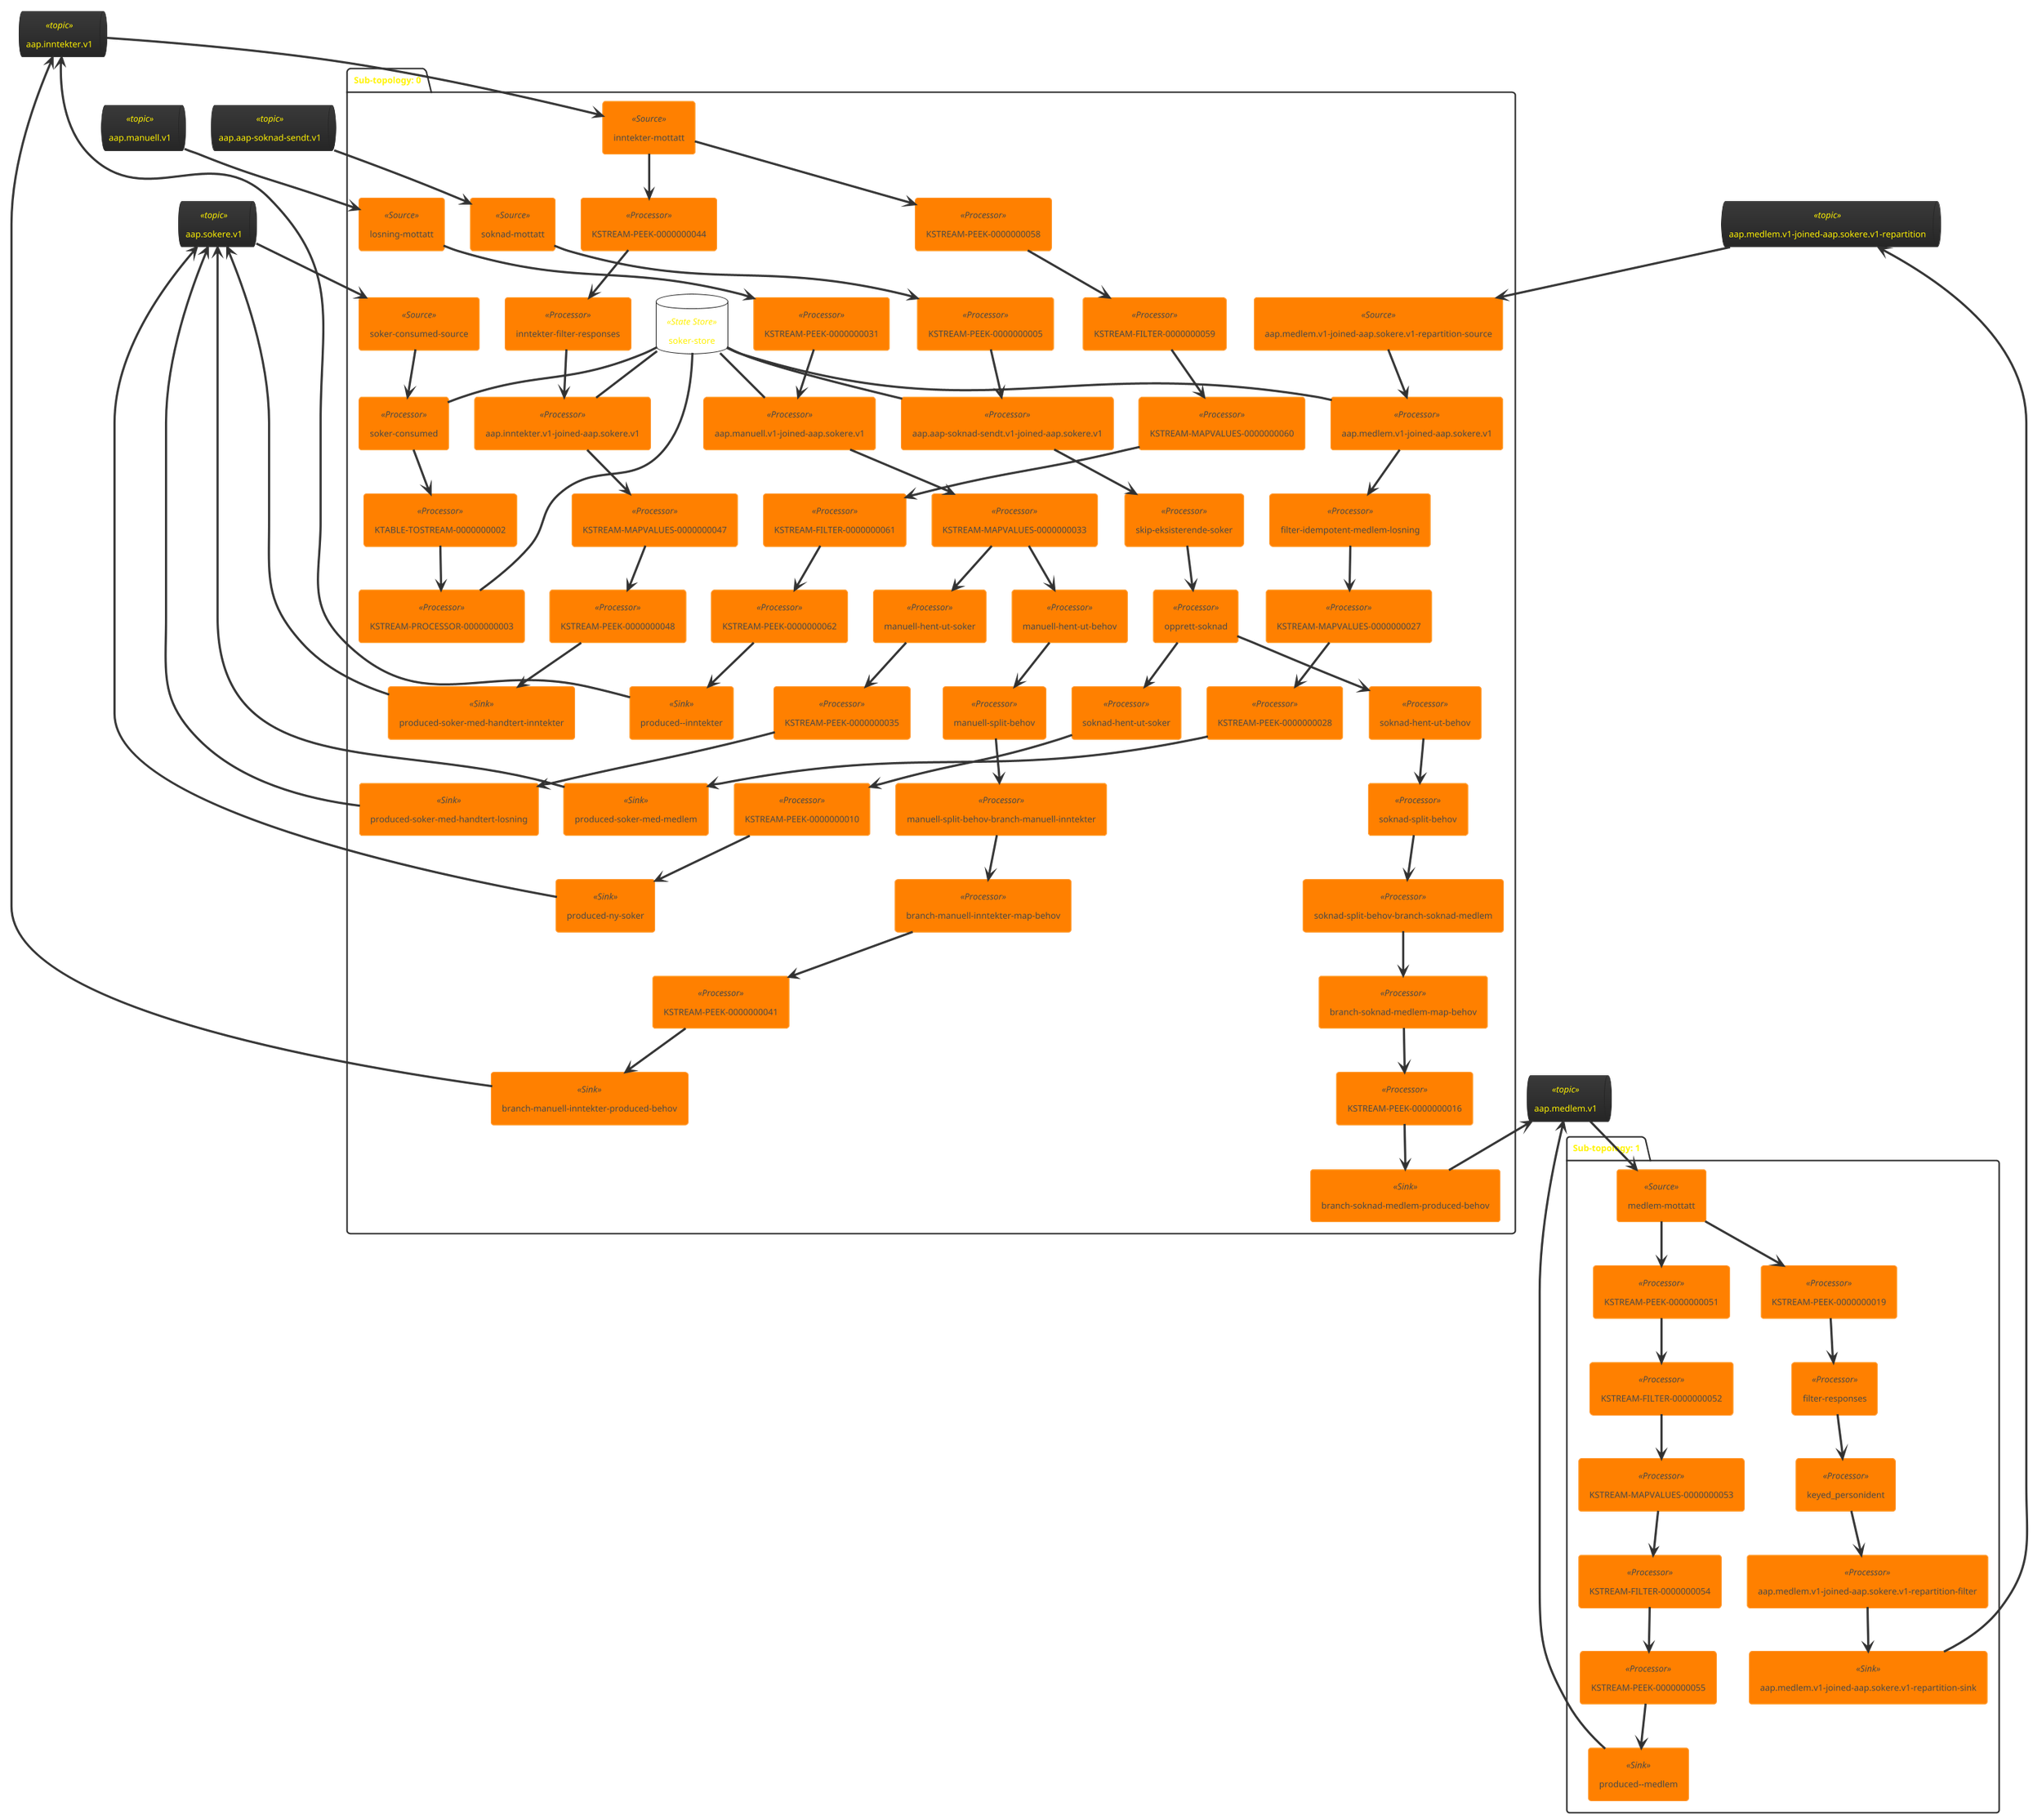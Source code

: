 @startuml
!theme black-knight
queue "aap.inntekter.v1" <<topic>> as aap_inntekter_v1
queue "aap.medlem.v1" <<topic>> as aap_medlem_v1
queue "aap.sokere.v1" <<topic>> as aap_sokere_v1
queue "aap.aap-soknad-sendt.v1" <<topic>> as aap_aap_soknad_sendt_v1
queue "aap.manuell.v1" <<topic>> as aap_manuell_v1
queue "aap.medlem.v1-joined-aap.sokere.v1-repartition" <<topic>> as aap_medlem_v1_joined_aap_sokere_v1_repartition
package "Sub-topology: 0" {
	database "soker-store" <<State Store>> as soker_store
	agent "soknad-mottatt" <<Source>> as soknad_mottatt
	agent "KSTREAM-PEEK-0000000005" <<Processor>> as KSTREAM_PEEK_0000000005
	agent "inntekter-mottatt" <<Source>> as inntekter_mottatt
	agent "losning-mottatt" <<Source>> as losning_mottatt
	agent "KSTREAM-PEEK-0000000031" <<Processor>> as KSTREAM_PEEK_0000000031
	agent "aap.aap-soknad-sendt.v1-joined-aap.sokere.v1" <<Processor>> as aap_aap_soknad_sendt_v1_joined_aap_sokere_v1
	agent "aap.manuell.v1-joined-aap.sokere.v1" <<Processor>> as aap_manuell_v1_joined_aap_sokere_v1
	agent "skip-eksisterende-soker" <<Processor>> as skip_eksisterende_soker
	agent "KSTREAM-MAPVALUES-0000000033" <<Processor>> as KSTREAM_MAPVALUES_0000000033
	agent "opprett-soknad" <<Processor>> as opprett_soknad
	agent "KSTREAM-PEEK-0000000044" <<Processor>> as KSTREAM_PEEK_0000000044
	agent "KSTREAM-PEEK-0000000058" <<Processor>> as KSTREAM_PEEK_0000000058
	agent "aap.medlem.v1-joined-aap.sokere.v1-repartition-source" <<Source>> as aap_medlem_v1_joined_aap_sokere_v1_repartition_source
	agent "manuell-hent-ut-behov" <<Processor>> as manuell_hent_ut_behov
	agent "soknad-hent-ut-behov" <<Processor>> as soknad_hent_ut_behov
	agent "KSTREAM-FILTER-0000000059" <<Processor>> as KSTREAM_FILTER_0000000059
	agent "aap.medlem.v1-joined-aap.sokere.v1" <<Processor>> as aap_medlem_v1_joined_aap_sokere_v1
	agent "inntekter-filter-responses" <<Processor>> as inntekter_filter_responses
	agent "manuell-split-behov" <<Processor>> as manuell_split_behov
	agent "soknad-split-behov" <<Processor>> as soknad_split_behov
	agent "KSTREAM-MAPVALUES-0000000060" <<Processor>> as KSTREAM_MAPVALUES_0000000060
	agent "aap.inntekter.v1-joined-aap.sokere.v1" <<Processor>> as aap_inntekter_v1_joined_aap_sokere_v1
	agent "filter-idempotent-medlem-losning" <<Processor>> as filter_idempotent_medlem_losning
	agent "manuell-split-behov-branch-manuell-inntekter" <<Processor>> as manuell_split_behov_branch_manuell_inntekter
	agent "soker-consumed-source" <<Source>> as soker_consumed_source
	agent "soknad-split-behov-branch-soknad-medlem" <<Processor>> as soknad_split_behov_branch_soknad_medlem
	agent "KSTREAM-FILTER-0000000061" <<Processor>> as KSTREAM_FILTER_0000000061
	agent "KSTREAM-MAPVALUES-0000000027" <<Processor>> as KSTREAM_MAPVALUES_0000000027
	agent "KSTREAM-MAPVALUES-0000000047" <<Processor>> as KSTREAM_MAPVALUES_0000000047
	agent "branch-manuell-inntekter-map-behov" <<Processor>> as branch_manuell_inntekter_map_behov
	agent "branch-soknad-medlem-map-behov" <<Processor>> as branch_soknad_medlem_map_behov
	agent "manuell-hent-ut-soker" <<Processor>> as manuell_hent_ut_soker
	agent "soker-consumed" <<Processor>> as soker_consumed
	agent "soknad-hent-ut-soker" <<Processor>> as soknad_hent_ut_soker
	agent "KSTREAM-PEEK-0000000010" <<Processor>> as KSTREAM_PEEK_0000000010
	agent "KSTREAM-PEEK-0000000016" <<Processor>> as KSTREAM_PEEK_0000000016
	agent "KSTREAM-PEEK-0000000028" <<Processor>> as KSTREAM_PEEK_0000000028
	agent "KSTREAM-PEEK-0000000035" <<Processor>> as KSTREAM_PEEK_0000000035
	agent "KSTREAM-PEEK-0000000041" <<Processor>> as KSTREAM_PEEK_0000000041
	agent "KSTREAM-PEEK-0000000048" <<Processor>> as KSTREAM_PEEK_0000000048
	agent "KSTREAM-PEEK-0000000062" <<Processor>> as KSTREAM_PEEK_0000000062
	agent "KTABLE-TOSTREAM-0000000002" <<Processor>> as KTABLE_TOSTREAM_0000000002
	agent "KSTREAM-PROCESSOR-0000000003" <<Processor>> as KSTREAM_PROCESSOR_0000000003
	agent "branch-manuell-inntekter-produced-behov" <<Sink>> as branch_manuell_inntekter_produced_behov
	agent "branch-soknad-medlem-produced-behov" <<Sink>> as branch_soknad_medlem_produced_behov
	agent "produced--inntekter" <<Sink>> as produced__inntekter
	agent "produced-ny-soker" <<Sink>> as produced_ny_soker
	agent "produced-soker-med-handtert-inntekter" <<Sink>> as produced_soker_med_handtert_inntekter
	agent "produced-soker-med-handtert-losning" <<Sink>> as produced_soker_med_handtert_losning
	agent "produced-soker-med-medlem" <<Sink>> as produced_soker_med_medlem
	aap_aap_soknad_sendt_v1 --> soknad_mottatt
	aap_inntekter_v1 --> inntekter_mottatt
	aap_manuell_v1 --> losning_mottatt
	soker_store -- aap_aap_soknad_sendt_v1_joined_aap_sokere_v1
	soker_store -- aap_manuell_v1_joined_aap_sokere_v1
	aap_medlem_v1_joined_aap_sokere_v1_repartition --> aap_medlem_v1_joined_aap_sokere_v1_repartition_source
	soker_store -- aap_medlem_v1_joined_aap_sokere_v1
	soker_store -- aap_inntekter_v1_joined_aap_sokere_v1
	aap_sokere_v1 --> soker_consumed_source
	soker_store -- soker_consumed
	soker_store -- KSTREAM_PROCESSOR_0000000003
	aap_inntekter_v1 <-- branch_manuell_inntekter_produced_behov
	aap_medlem_v1 <-- branch_soknad_medlem_produced_behov
	aap_inntekter_v1 <-- produced__inntekter
	aap_sokere_v1 <-- produced_ny_soker
	aap_sokere_v1 <-- produced_soker_med_handtert_inntekter
	aap_sokere_v1 <-- produced_soker_med_handtert_losning
	aap_sokere_v1 <-- produced_soker_med_medlem
	soknad_mottatt --> KSTREAM_PEEK_0000000005
	KSTREAM_PEEK_0000000005 --> aap_aap_soknad_sendt_v1_joined_aap_sokere_v1
	inntekter_mottatt --> KSTREAM_PEEK_0000000058
	inntekter_mottatt --> KSTREAM_PEEK_0000000044
	losning_mottatt --> KSTREAM_PEEK_0000000031
	KSTREAM_PEEK_0000000031 --> aap_manuell_v1_joined_aap_sokere_v1
	aap_aap_soknad_sendt_v1_joined_aap_sokere_v1 --> skip_eksisterende_soker
	aap_manuell_v1_joined_aap_sokere_v1 --> KSTREAM_MAPVALUES_0000000033
	skip_eksisterende_soker --> opprett_soknad
	KSTREAM_MAPVALUES_0000000033 --> manuell_hent_ut_behov
	KSTREAM_MAPVALUES_0000000033 --> manuell_hent_ut_soker
	opprett_soknad --> soknad_hent_ut_behov
	opprett_soknad --> soknad_hent_ut_soker
	KSTREAM_PEEK_0000000044 --> inntekter_filter_responses
	KSTREAM_PEEK_0000000058 --> KSTREAM_FILTER_0000000059
	aap_medlem_v1_joined_aap_sokere_v1_repartition_source --> aap_medlem_v1_joined_aap_sokere_v1
	manuell_hent_ut_behov --> manuell_split_behov
	soknad_hent_ut_behov --> soknad_split_behov
	KSTREAM_FILTER_0000000059 --> KSTREAM_MAPVALUES_0000000060
	aap_medlem_v1_joined_aap_sokere_v1 --> filter_idempotent_medlem_losning
	inntekter_filter_responses --> aap_inntekter_v1_joined_aap_sokere_v1
	manuell_split_behov --> manuell_split_behov_branch_manuell_inntekter
	soknad_split_behov --> soknad_split_behov_branch_soknad_medlem
	KSTREAM_MAPVALUES_0000000060 --> KSTREAM_FILTER_0000000061
	aap_inntekter_v1_joined_aap_sokere_v1 --> KSTREAM_MAPVALUES_0000000047
	filter_idempotent_medlem_losning --> KSTREAM_MAPVALUES_0000000027
	manuell_split_behov_branch_manuell_inntekter --> branch_manuell_inntekter_map_behov
	soker_consumed_source --> soker_consumed
	soknad_split_behov_branch_soknad_medlem --> branch_soknad_medlem_map_behov
	KSTREAM_FILTER_0000000061 --> KSTREAM_PEEK_0000000062
	KSTREAM_MAPVALUES_0000000027 --> KSTREAM_PEEK_0000000028
	KSTREAM_MAPVALUES_0000000047 --> KSTREAM_PEEK_0000000048
	branch_manuell_inntekter_map_behov --> KSTREAM_PEEK_0000000041
	branch_soknad_medlem_map_behov --> KSTREAM_PEEK_0000000016
	manuell_hent_ut_soker --> KSTREAM_PEEK_0000000035
	soker_consumed --> KTABLE_TOSTREAM_0000000002
	soknad_hent_ut_soker --> KSTREAM_PEEK_0000000010
	KSTREAM_PEEK_0000000010 --> produced_ny_soker
	KSTREAM_PEEK_0000000016 --> branch_soknad_medlem_produced_behov
	KSTREAM_PEEK_0000000028 --> produced_soker_med_medlem
	KSTREAM_PEEK_0000000035 --> produced_soker_med_handtert_losning
	KSTREAM_PEEK_0000000041 --> branch_manuell_inntekter_produced_behov
	KSTREAM_PEEK_0000000048 --> produced_soker_med_handtert_inntekter
	KSTREAM_PEEK_0000000062 --> produced__inntekter
	KTABLE_TOSTREAM_0000000002 --> KSTREAM_PROCESSOR_0000000003
}
package "Sub-topology: 1" {
	agent "medlem-mottatt" <<Source>> as medlem_mottatt
	agent "KSTREAM-PEEK-0000000051" <<Processor>> as KSTREAM_PEEK_0000000051
	agent "KSTREAM-FILTER-0000000052" <<Processor>> as KSTREAM_FILTER_0000000052
	agent "KSTREAM-PEEK-0000000019" <<Processor>> as KSTREAM_PEEK_0000000019
	agent "KSTREAM-MAPVALUES-0000000053" <<Processor>> as KSTREAM_MAPVALUES_0000000053
	agent "filter-responses" <<Processor>> as filter_responses
	agent "KSTREAM-FILTER-0000000054" <<Processor>> as KSTREAM_FILTER_0000000054
	agent "keyed_personident" <<Processor>> as keyed_personident
	agent "KSTREAM-PEEK-0000000055" <<Processor>> as KSTREAM_PEEK_0000000055
	agent "aap.medlem.v1-joined-aap.sokere.v1-repartition-filter" <<Processor>> as aap_medlem_v1_joined_aap_sokere_v1_repartition_filter
	agent "aap.medlem.v1-joined-aap.sokere.v1-repartition-sink" <<Sink>> as aap_medlem_v1_joined_aap_sokere_v1_repartition_sink
	agent "produced--medlem" <<Sink>> as produced__medlem
	aap_medlem_v1 --> medlem_mottatt
	aap_medlem_v1_joined_aap_sokere_v1_repartition <-- aap_medlem_v1_joined_aap_sokere_v1_repartition_sink
	aap_medlem_v1 <-- produced__medlem
	medlem_mottatt --> KSTREAM_PEEK_0000000051
	medlem_mottatt --> KSTREAM_PEEK_0000000019
	KSTREAM_PEEK_0000000051 --> KSTREAM_FILTER_0000000052
	KSTREAM_FILTER_0000000052 --> KSTREAM_MAPVALUES_0000000053
	KSTREAM_PEEK_0000000019 --> filter_responses
	KSTREAM_MAPVALUES_0000000053 --> KSTREAM_FILTER_0000000054
	filter_responses --> keyed_personident
	KSTREAM_FILTER_0000000054 --> KSTREAM_PEEK_0000000055
	keyed_personident --> aap_medlem_v1_joined_aap_sokere_v1_repartition_filter
	KSTREAM_PEEK_0000000055 --> produced__medlem
	aap_medlem_v1_joined_aap_sokere_v1_repartition_filter --> aap_medlem_v1_joined_aap_sokere_v1_repartition_sink
}
@enduml